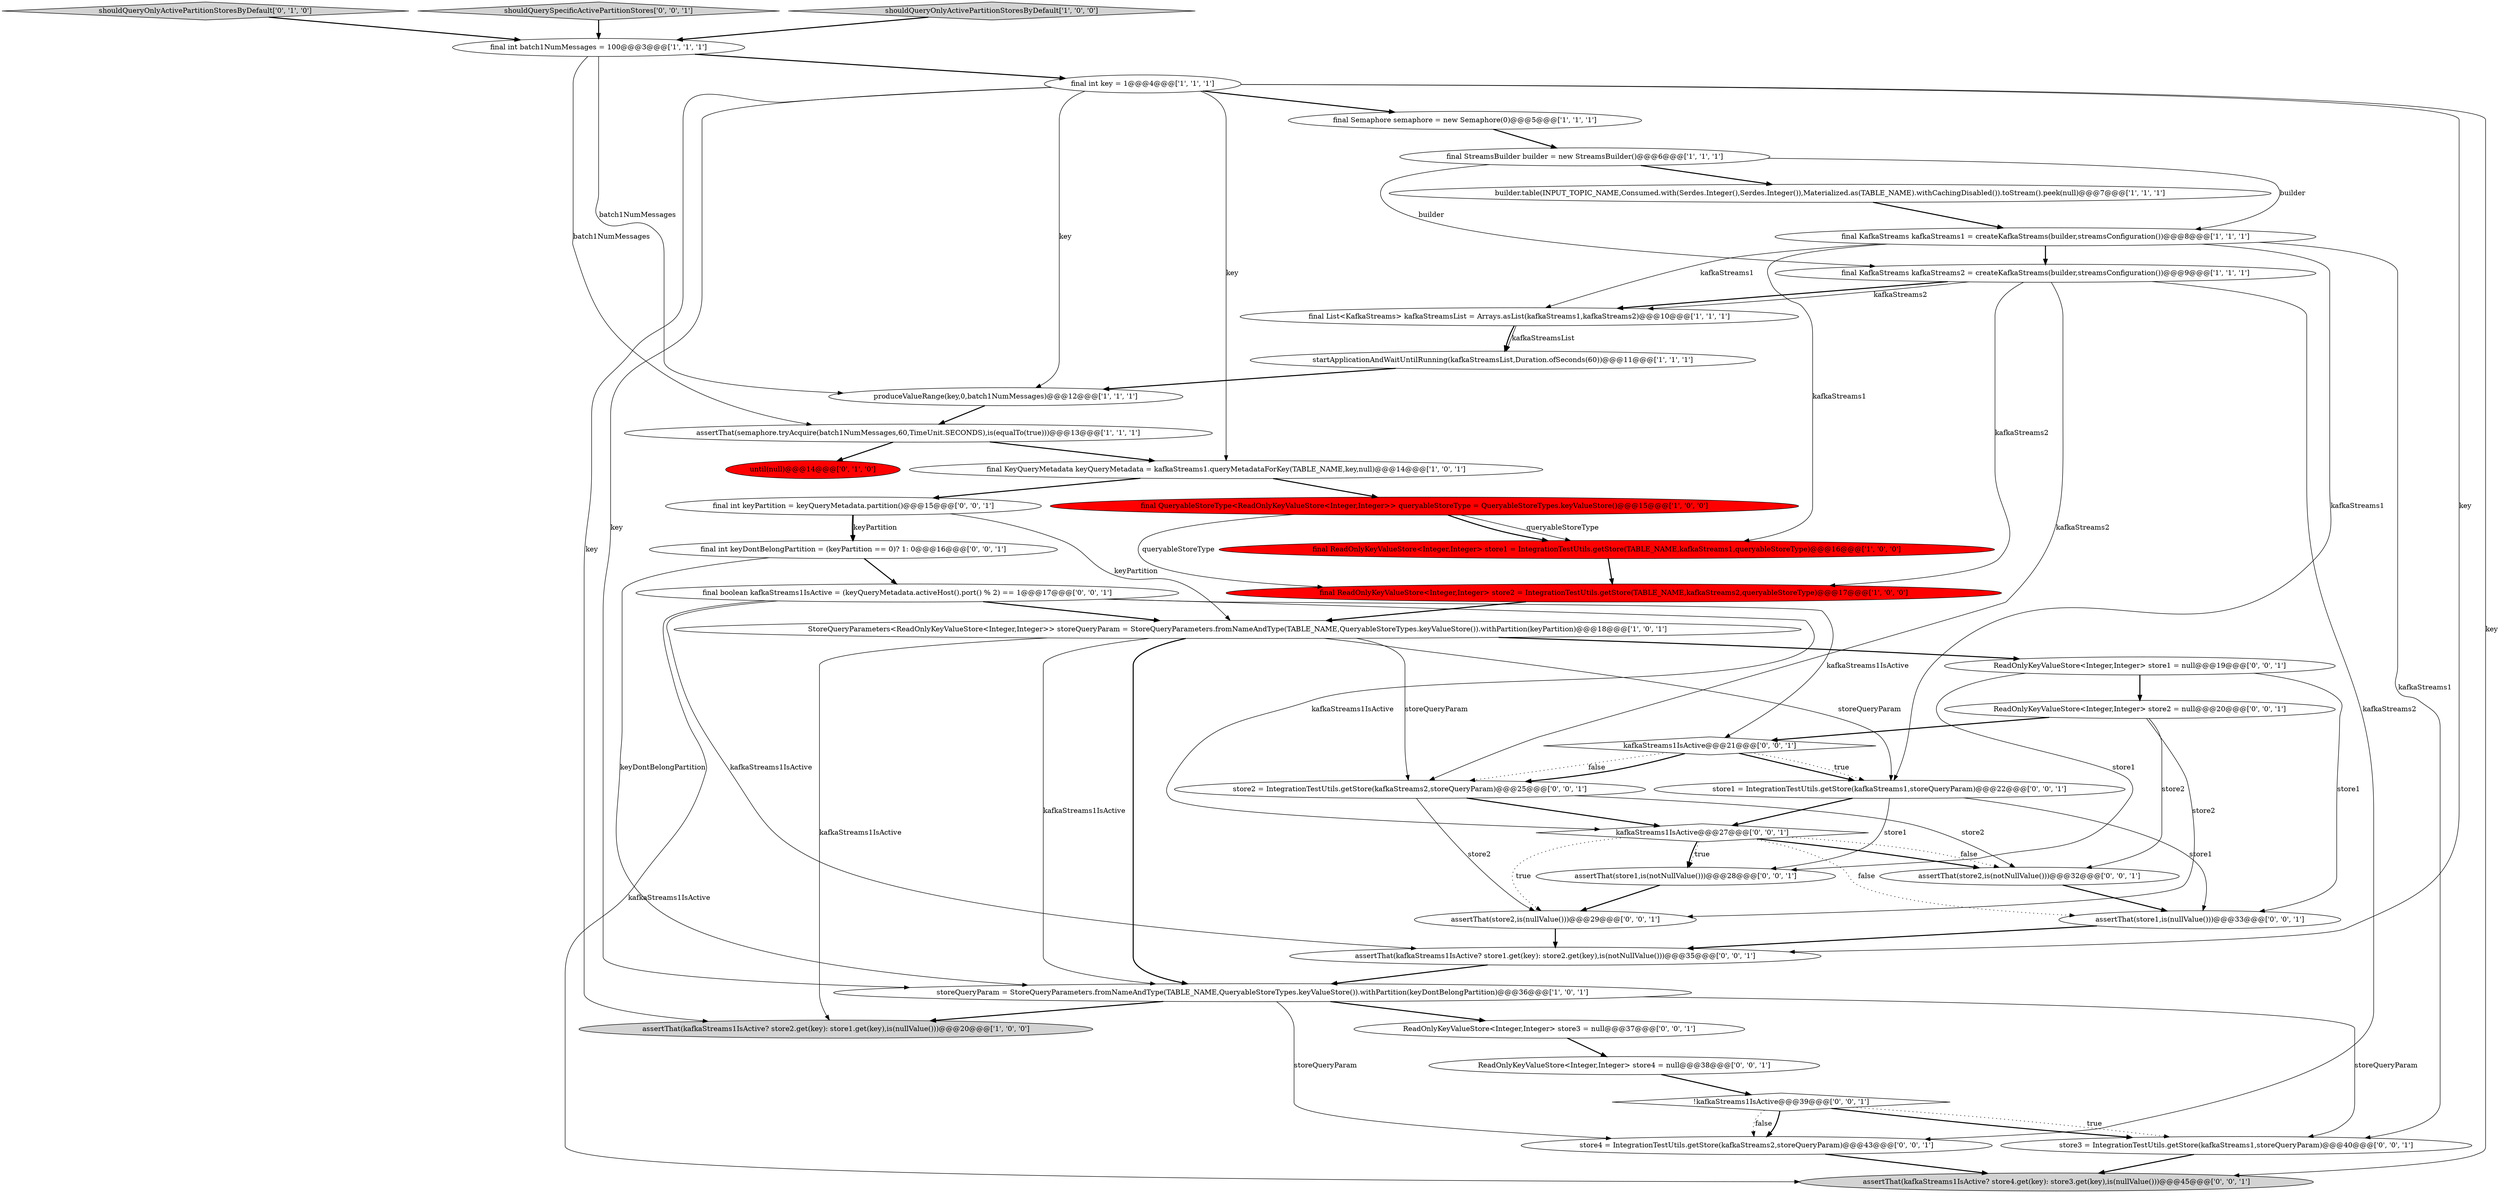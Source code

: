 digraph {
3 [style = filled, label = "final QueryableStoreType<ReadOnlyKeyValueStore<Integer,Integer>> queryableStoreType = QueryableStoreTypes.keyValueStore()@@@15@@@['1', '0', '0']", fillcolor = red, shape = ellipse image = "AAA1AAABBB1BBB"];
8 [style = filled, label = "final ReadOnlyKeyValueStore<Integer,Integer> store2 = IntegrationTestUtils.getStore(TABLE_NAME,kafkaStreams2,queryableStoreType)@@@17@@@['1', '0', '0']", fillcolor = red, shape = ellipse image = "AAA1AAABBB1BBB"];
12 [style = filled, label = "final ReadOnlyKeyValueStore<Integer,Integer> store1 = IntegrationTestUtils.getStore(TABLE_NAME,kafkaStreams1,queryableStoreType)@@@16@@@['1', '0', '0']", fillcolor = red, shape = ellipse image = "AAA1AAABBB1BBB"];
37 [style = filled, label = "ReadOnlyKeyValueStore<Integer,Integer> store4 = null@@@38@@@['0', '0', '1']", fillcolor = white, shape = ellipse image = "AAA0AAABBB3BBB"];
15 [style = filled, label = "final KafkaStreams kafkaStreams1 = createKafkaStreams(builder,streamsConfiguration())@@@8@@@['1', '1', '1']", fillcolor = white, shape = ellipse image = "AAA0AAABBB1BBB"];
30 [style = filled, label = "assertThat(kafkaStreams1IsActive? store1.get(key): store2.get(key),is(notNullValue()))@@@35@@@['0', '0', '1']", fillcolor = white, shape = ellipse image = "AAA0AAABBB3BBB"];
19 [style = filled, label = "shouldQueryOnlyActivePartitionStoresByDefault['0', '1', '0']", fillcolor = lightgray, shape = diamond image = "AAA0AAABBB2BBB"];
10 [style = filled, label = "final StreamsBuilder builder = new StreamsBuilder()@@@6@@@['1', '1', '1']", fillcolor = white, shape = ellipse image = "AAA0AAABBB1BBB"];
1 [style = filled, label = "produceValueRange(key,0,batch1NumMessages)@@@12@@@['1', '1', '1']", fillcolor = white, shape = ellipse image = "AAA0AAABBB1BBB"];
21 [style = filled, label = "final int keyPartition = keyQueryMetadata.partition()@@@15@@@['0', '0', '1']", fillcolor = white, shape = ellipse image = "AAA0AAABBB3BBB"];
23 [style = filled, label = "kafkaStreams1IsActive@@@21@@@['0', '0', '1']", fillcolor = white, shape = diamond image = "AAA0AAABBB3BBB"];
26 [style = filled, label = "assertThat(store2,is(notNullValue()))@@@32@@@['0', '0', '1']", fillcolor = white, shape = ellipse image = "AAA0AAABBB3BBB"];
34 [style = filled, label = "final boolean kafkaStreams1IsActive = (keyQueryMetadata.activeHost().port() % 2) == 1@@@17@@@['0', '0', '1']", fillcolor = white, shape = ellipse image = "AAA0AAABBB3BBB"];
17 [style = filled, label = "final KafkaStreams kafkaStreams2 = createKafkaStreams(builder,streamsConfiguration())@@@9@@@['1', '1', '1']", fillcolor = white, shape = ellipse image = "AAA0AAABBB1BBB"];
16 [style = filled, label = "final KeyQueryMetadata keyQueryMetadata = kafkaStreams1.queryMetadataForKey(TABLE_NAME,key,null)@@@14@@@['1', '0', '1']", fillcolor = white, shape = ellipse image = "AAA0AAABBB1BBB"];
4 [style = filled, label = "final Semaphore semaphore = new Semaphore(0)@@@5@@@['1', '1', '1']", fillcolor = white, shape = ellipse image = "AAA0AAABBB1BBB"];
6 [style = filled, label = "assertThat(semaphore.tryAcquire(batch1NumMessages,60,TimeUnit.SECONDS),is(equalTo(true)))@@@13@@@['1', '1', '1']", fillcolor = white, shape = ellipse image = "AAA0AAABBB1BBB"];
22 [style = filled, label = "shouldQuerySpecificActivePartitionStores['0', '0', '1']", fillcolor = lightgray, shape = diamond image = "AAA0AAABBB3BBB"];
32 [style = filled, label = "!kafkaStreams1IsActive@@@39@@@['0', '0', '1']", fillcolor = white, shape = diamond image = "AAA0AAABBB3BBB"];
18 [style = filled, label = "StoreQueryParameters<ReadOnlyKeyValueStore<Integer,Integer>> storeQueryParam = StoreQueryParameters.fromNameAndType(TABLE_NAME,QueryableStoreTypes.keyValueStore()).withPartition(keyPartition)@@@18@@@['1', '0', '1']", fillcolor = white, shape = ellipse image = "AAA0AAABBB1BBB"];
25 [style = filled, label = "store3 = IntegrationTestUtils.getStore(kafkaStreams1,storeQueryParam)@@@40@@@['0', '0', '1']", fillcolor = white, shape = ellipse image = "AAA0AAABBB3BBB"];
29 [style = filled, label = "final int keyDontBelongPartition = (keyPartition == 0)? 1: 0@@@16@@@['0', '0', '1']", fillcolor = white, shape = ellipse image = "AAA0AAABBB3BBB"];
7 [style = filled, label = "final int batch1NumMessages = 100@@@3@@@['1', '1', '1']", fillcolor = white, shape = ellipse image = "AAA0AAABBB1BBB"];
0 [style = filled, label = "startApplicationAndWaitUntilRunning(kafkaStreamsList,Duration.ofSeconds(60))@@@11@@@['1', '1', '1']", fillcolor = white, shape = ellipse image = "AAA0AAABBB1BBB"];
31 [style = filled, label = "assertThat(kafkaStreams1IsActive? store4.get(key): store3.get(key),is(nullValue()))@@@45@@@['0', '0', '1']", fillcolor = lightgray, shape = ellipse image = "AAA0AAABBB3BBB"];
27 [style = filled, label = "assertThat(store1,is(nullValue()))@@@33@@@['0', '0', '1']", fillcolor = white, shape = ellipse image = "AAA0AAABBB3BBB"];
38 [style = filled, label = "assertThat(store1,is(notNullValue()))@@@28@@@['0', '0', '1']", fillcolor = white, shape = ellipse image = "AAA0AAABBB3BBB"];
28 [style = filled, label = "store1 = IntegrationTestUtils.getStore(kafkaStreams1,storeQueryParam)@@@22@@@['0', '0', '1']", fillcolor = white, shape = ellipse image = "AAA0AAABBB3BBB"];
5 [style = filled, label = "final int key = 1@@@4@@@['1', '1', '1']", fillcolor = white, shape = ellipse image = "AAA0AAABBB1BBB"];
39 [style = filled, label = "ReadOnlyKeyValueStore<Integer,Integer> store3 = null@@@37@@@['0', '0', '1']", fillcolor = white, shape = ellipse image = "AAA0AAABBB3BBB"];
13 [style = filled, label = "storeQueryParam = StoreQueryParameters.fromNameAndType(TABLE_NAME,QueryableStoreTypes.keyValueStore()).withPartition(keyDontBelongPartition)@@@36@@@['1', '0', '1']", fillcolor = white, shape = ellipse image = "AAA0AAABBB1BBB"];
20 [style = filled, label = "until(null)@@@14@@@['0', '1', '0']", fillcolor = red, shape = ellipse image = "AAA1AAABBB2BBB"];
14 [style = filled, label = "builder.table(INPUT_TOPIC_NAME,Consumed.with(Serdes.Integer(),Serdes.Integer()),Materialized.as(TABLE_NAME).withCachingDisabled()).toStream().peek(null)@@@7@@@['1', '1', '1']", fillcolor = white, shape = ellipse image = "AAA0AAABBB1BBB"];
9 [style = filled, label = "final List<KafkaStreams> kafkaStreamsList = Arrays.asList(kafkaStreams1,kafkaStreams2)@@@10@@@['1', '1', '1']", fillcolor = white, shape = ellipse image = "AAA0AAABBB1BBB"];
36 [style = filled, label = "store4 = IntegrationTestUtils.getStore(kafkaStreams2,storeQueryParam)@@@43@@@['0', '0', '1']", fillcolor = white, shape = ellipse image = "AAA0AAABBB3BBB"];
40 [style = filled, label = "ReadOnlyKeyValueStore<Integer,Integer> store1 = null@@@19@@@['0', '0', '1']", fillcolor = white, shape = ellipse image = "AAA0AAABBB3BBB"];
24 [style = filled, label = "kafkaStreams1IsActive@@@27@@@['0', '0', '1']", fillcolor = white, shape = diamond image = "AAA0AAABBB3BBB"];
35 [style = filled, label = "assertThat(store2,is(nullValue()))@@@29@@@['0', '0', '1']", fillcolor = white, shape = ellipse image = "AAA0AAABBB3BBB"];
33 [style = filled, label = "ReadOnlyKeyValueStore<Integer,Integer> store2 = null@@@20@@@['0', '0', '1']", fillcolor = white, shape = ellipse image = "AAA0AAABBB3BBB"];
41 [style = filled, label = "store2 = IntegrationTestUtils.getStore(kafkaStreams2,storeQueryParam)@@@25@@@['0', '0', '1']", fillcolor = white, shape = ellipse image = "AAA0AAABBB3BBB"];
2 [style = filled, label = "shouldQueryOnlyActivePartitionStoresByDefault['1', '0', '0']", fillcolor = lightgray, shape = diamond image = "AAA0AAABBB1BBB"];
11 [style = filled, label = "assertThat(kafkaStreams1IsActive? store2.get(key): store1.get(key),is(nullValue()))@@@20@@@['1', '0', '0']", fillcolor = lightgray, shape = ellipse image = "AAA0AAABBB1BBB"];
30->13 [style = bold, label=""];
5->11 [style = solid, label="key"];
24->35 [style = dotted, label="true"];
17->9 [style = bold, label=""];
34->18 [style = bold, label=""];
5->16 [style = solid, label="key"];
18->11 [style = solid, label="kafkaStreams1IsActive"];
23->41 [style = dotted, label="false"];
29->34 [style = bold, label=""];
25->31 [style = bold, label=""];
23->28 [style = bold, label=""];
15->17 [style = bold, label=""];
32->25 [style = dotted, label="true"];
29->13 [style = solid, label="keyDontBelongPartition"];
34->23 [style = solid, label="kafkaStreams1IsActive"];
32->25 [style = bold, label=""];
37->32 [style = bold, label=""];
5->1 [style = solid, label="key"];
7->1 [style = solid, label="batch1NumMessages"];
21->29 [style = solid, label="keyPartition"];
9->0 [style = solid, label="kafkaStreamsList"];
33->26 [style = solid, label="store2"];
16->3 [style = bold, label=""];
18->28 [style = solid, label="storeQueryParam"];
3->12 [style = solid, label="queryableStoreType"];
10->14 [style = bold, label=""];
8->18 [style = bold, label=""];
15->12 [style = solid, label="kafkaStreams1"];
17->41 [style = solid, label="kafkaStreams2"];
5->30 [style = solid, label="key"];
27->30 [style = bold, label=""];
24->26 [style = dotted, label="false"];
36->31 [style = bold, label=""];
3->8 [style = solid, label="queryableStoreType"];
13->25 [style = solid, label="storeQueryParam"];
34->31 [style = solid, label="kafkaStreams1IsActive"];
24->38 [style = bold, label=""];
33->35 [style = solid, label="store2"];
13->11 [style = bold, label=""];
22->7 [style = bold, label=""];
10->15 [style = solid, label="builder"];
17->36 [style = solid, label="kafkaStreams2"];
33->23 [style = bold, label=""];
26->27 [style = bold, label=""];
7->5 [style = bold, label=""];
21->29 [style = bold, label=""];
5->31 [style = solid, label="key"];
28->24 [style = bold, label=""];
32->36 [style = bold, label=""];
21->18 [style = solid, label="keyPartition"];
14->15 [style = bold, label=""];
7->6 [style = solid, label="batch1NumMessages"];
38->35 [style = bold, label=""];
5->13 [style = solid, label="key"];
39->37 [style = bold, label=""];
41->35 [style = solid, label="store2"];
4->10 [style = bold, label=""];
17->9 [style = solid, label="kafkaStreams2"];
32->36 [style = dotted, label="false"];
18->41 [style = solid, label="storeQueryParam"];
23->28 [style = dotted, label="true"];
18->40 [style = bold, label=""];
13->39 [style = bold, label=""];
3->12 [style = bold, label=""];
23->41 [style = bold, label=""];
28->38 [style = solid, label="store1"];
6->20 [style = bold, label=""];
24->26 [style = bold, label=""];
40->33 [style = bold, label=""];
15->25 [style = solid, label="kafkaStreams1"];
1->6 [style = bold, label=""];
15->28 [style = solid, label="kafkaStreams1"];
12->8 [style = bold, label=""];
0->1 [style = bold, label=""];
5->4 [style = bold, label=""];
17->8 [style = solid, label="kafkaStreams2"];
35->30 [style = bold, label=""];
41->26 [style = solid, label="store2"];
9->0 [style = bold, label=""];
41->24 [style = bold, label=""];
15->9 [style = solid, label="kafkaStreams1"];
40->27 [style = solid, label="store1"];
34->30 [style = solid, label="kafkaStreams1IsActive"];
28->27 [style = solid, label="store1"];
24->38 [style = dotted, label="true"];
24->27 [style = dotted, label="false"];
40->38 [style = solid, label="store1"];
6->16 [style = bold, label=""];
16->21 [style = bold, label=""];
18->13 [style = bold, label=""];
10->17 [style = solid, label="builder"];
34->24 [style = solid, label="kafkaStreams1IsActive"];
2->7 [style = bold, label=""];
18->13 [style = solid, label="kafkaStreams1IsActive"];
13->36 [style = solid, label="storeQueryParam"];
19->7 [style = bold, label=""];
}
